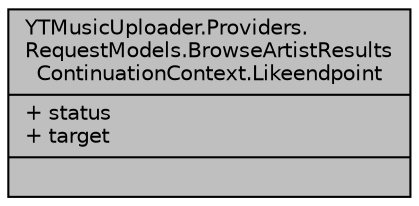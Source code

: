 digraph "YTMusicUploader.Providers.RequestModels.BrowseArtistResultsContinuationContext.Likeendpoint"
{
 // LATEX_PDF_SIZE
  edge [fontname="Helvetica",fontsize="10",labelfontname="Helvetica",labelfontsize="10"];
  node [fontname="Helvetica",fontsize="10",shape=record];
  Node1 [label="{YTMusicUploader.Providers.\lRequestModels.BrowseArtistResults\lContinuationContext.Likeendpoint\n|+ status\l+ target\l|}",height=0.2,width=0.4,color="black", fillcolor="grey75", style="filled", fontcolor="black",tooltip=" "];
}

